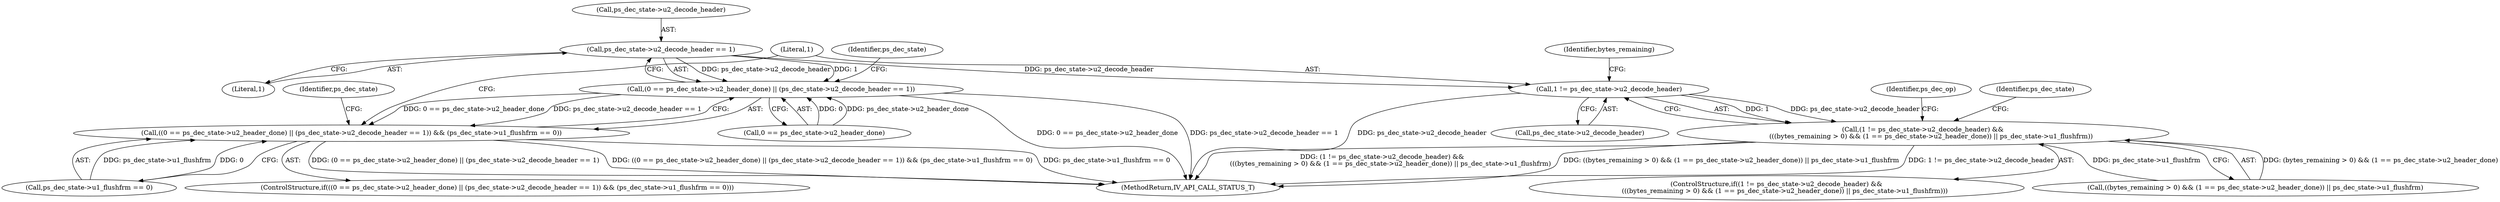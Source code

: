 digraph "0_Android_a86eb798d077b9b25c8f8c77e3c02c2f287c1ce7@pointer" {
"1000320" [label="(Call,ps_dec_state->u2_decode_header == 1)"];
"1000314" [label="(Call,(0 == ps_dec_state->u2_header_done) || (ps_dec_state->u2_decode_header == 1))"];
"1000313" [label="(Call,((0 == ps_dec_state->u2_header_done) || (ps_dec_state->u2_decode_header == 1)) && (ps_dec_state->u1_flushfrm == 0))"];
"1000344" [label="(Call,1 != ps_dec_state->u2_decode_header)"];
"1000343" [label="(Call,(1 != ps_dec_state->u2_decode_header) &&\n        (((bytes_remaining > 0) && (1 == ps_dec_state->u2_header_done)) || ps_dec_state->u1_flushfrm))"];
"1000325" [label="(Call,ps_dec_state->u1_flushfrm == 0)"];
"1000345" [label="(Literal,1)"];
"1000320" [label="(Call,ps_dec_state->u2_decode_header == 1)"];
"1000352" [label="(Identifier,bytes_remaining)"];
"1000346" [label="(Call,ps_dec_state->u2_decode_header)"];
"1001669" [label="(Identifier,ps_dec_op)"];
"1000342" [label="(ControlStructure,if((1 != ps_dec_state->u2_decode_header) &&\n        (((bytes_remaining > 0) && (1 == ps_dec_state->u2_header_done)) || ps_dec_state->u1_flushfrm)))"];
"1000349" [label="(Call,((bytes_remaining > 0) && (1 == ps_dec_state->u2_header_done)) || ps_dec_state->u1_flushfrm)"];
"1000365" [label="(Identifier,ps_dec_state)"];
"1000324" [label="(Literal,1)"];
"1000315" [label="(Call,0 == ps_dec_state->u2_header_done)"];
"1000314" [label="(Call,(0 == ps_dec_state->u2_header_done) || (ps_dec_state->u2_decode_header == 1))"];
"1000313" [label="(Call,((0 == ps_dec_state->u2_header_done) || (ps_dec_state->u2_decode_header == 1)) && (ps_dec_state->u1_flushfrm == 0))"];
"1000327" [label="(Identifier,ps_dec_state)"];
"1001695" [label="(MethodReturn,IV_API_CALL_STATUS_T)"];
"1000321" [label="(Call,ps_dec_state->u2_decode_header)"];
"1000312" [label="(ControlStructure,if(((0 == ps_dec_state->u2_header_done) || (ps_dec_state->u2_decode_header == 1)) && (ps_dec_state->u1_flushfrm == 0)))"];
"1000332" [label="(Identifier,ps_dec_state)"];
"1000343" [label="(Call,(1 != ps_dec_state->u2_decode_header) &&\n        (((bytes_remaining > 0) && (1 == ps_dec_state->u2_header_done)) || ps_dec_state->u1_flushfrm))"];
"1000344" [label="(Call,1 != ps_dec_state->u2_decode_header)"];
"1000320" -> "1000314"  [label="AST: "];
"1000320" -> "1000324"  [label="CFG: "];
"1000321" -> "1000320"  [label="AST: "];
"1000324" -> "1000320"  [label="AST: "];
"1000314" -> "1000320"  [label="CFG: "];
"1000320" -> "1000314"  [label="DDG: ps_dec_state->u2_decode_header"];
"1000320" -> "1000314"  [label="DDG: 1"];
"1000320" -> "1000344"  [label="DDG: ps_dec_state->u2_decode_header"];
"1000314" -> "1000313"  [label="AST: "];
"1000314" -> "1000315"  [label="CFG: "];
"1000315" -> "1000314"  [label="AST: "];
"1000327" -> "1000314"  [label="CFG: "];
"1000313" -> "1000314"  [label="CFG: "];
"1000314" -> "1001695"  [label="DDG: 0 == ps_dec_state->u2_header_done"];
"1000314" -> "1001695"  [label="DDG: ps_dec_state->u2_decode_header == 1"];
"1000314" -> "1000313"  [label="DDG: 0 == ps_dec_state->u2_header_done"];
"1000314" -> "1000313"  [label="DDG: ps_dec_state->u2_decode_header == 1"];
"1000315" -> "1000314"  [label="DDG: 0"];
"1000315" -> "1000314"  [label="DDG: ps_dec_state->u2_header_done"];
"1000313" -> "1000312"  [label="AST: "];
"1000313" -> "1000325"  [label="CFG: "];
"1000325" -> "1000313"  [label="AST: "];
"1000332" -> "1000313"  [label="CFG: "];
"1000345" -> "1000313"  [label="CFG: "];
"1000313" -> "1001695"  [label="DDG: ((0 == ps_dec_state->u2_header_done) || (ps_dec_state->u2_decode_header == 1)) && (ps_dec_state->u1_flushfrm == 0)"];
"1000313" -> "1001695"  [label="DDG: ps_dec_state->u1_flushfrm == 0"];
"1000313" -> "1001695"  [label="DDG: (0 == ps_dec_state->u2_header_done) || (ps_dec_state->u2_decode_header == 1)"];
"1000325" -> "1000313"  [label="DDG: ps_dec_state->u1_flushfrm"];
"1000325" -> "1000313"  [label="DDG: 0"];
"1000344" -> "1000343"  [label="AST: "];
"1000344" -> "1000346"  [label="CFG: "];
"1000345" -> "1000344"  [label="AST: "];
"1000346" -> "1000344"  [label="AST: "];
"1000352" -> "1000344"  [label="CFG: "];
"1000343" -> "1000344"  [label="CFG: "];
"1000344" -> "1001695"  [label="DDG: ps_dec_state->u2_decode_header"];
"1000344" -> "1000343"  [label="DDG: 1"];
"1000344" -> "1000343"  [label="DDG: ps_dec_state->u2_decode_header"];
"1000343" -> "1000342"  [label="AST: "];
"1000343" -> "1000349"  [label="CFG: "];
"1000349" -> "1000343"  [label="AST: "];
"1000365" -> "1000343"  [label="CFG: "];
"1001669" -> "1000343"  [label="CFG: "];
"1000343" -> "1001695"  [label="DDG: ((bytes_remaining > 0) && (1 == ps_dec_state->u2_header_done)) || ps_dec_state->u1_flushfrm"];
"1000343" -> "1001695"  [label="DDG: 1 != ps_dec_state->u2_decode_header"];
"1000343" -> "1001695"  [label="DDG: (1 != ps_dec_state->u2_decode_header) &&\n        (((bytes_remaining > 0) && (1 == ps_dec_state->u2_header_done)) || ps_dec_state->u1_flushfrm)"];
"1000349" -> "1000343"  [label="DDG: (bytes_remaining > 0) && (1 == ps_dec_state->u2_header_done)"];
"1000349" -> "1000343"  [label="DDG: ps_dec_state->u1_flushfrm"];
}
